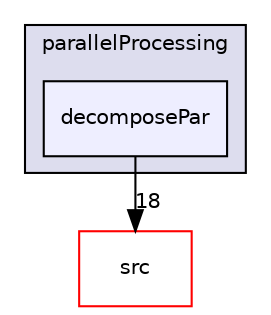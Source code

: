 digraph "applications/utilities/parallelProcessing/decomposePar" {
  bgcolor=transparent;
  compound=true
  node [ fontsize="10", fontname="Helvetica"];
  edge [ labelfontsize="10", labelfontname="Helvetica"];
  subgraph clusterdir_ea396705c8562a6ce4df648befe2c681 {
    graph [ bgcolor="#ddddee", pencolor="black", label="parallelProcessing" fontname="Helvetica", fontsize="10", URL="dir_ea396705c8562a6ce4df648befe2c681.html"]
  dir_0c7343aaa074256f7149e2d857cc8f9f [shape=box, label="decomposePar", style="filled", fillcolor="#eeeeff", pencolor="black", URL="dir_0c7343aaa074256f7149e2d857cc8f9f.html"];
  }
  dir_68267d1309a1af8e8297ef4c3efbcdba [shape=box label="src" color="red" URL="dir_68267d1309a1af8e8297ef4c3efbcdba.html"];
  dir_0c7343aaa074256f7149e2d857cc8f9f->dir_68267d1309a1af8e8297ef4c3efbcdba [headlabel="18", labeldistance=1.5 headhref="dir_000617_000735.html"];
}
